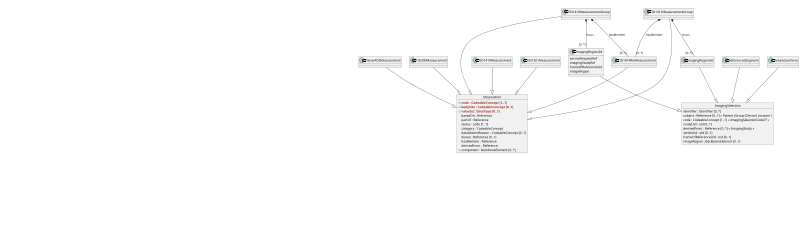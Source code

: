 @startuml DICOM-SR
'https://plantuml.com/object-diagram

scale 800 width
hide @unlinked

'left to right direction

object Bundle {
'    identifier : Identifier [0..1]
'    type : code [1..1] « BundleType! »
'    timestamp : instant [0..1]
'    total : unsignedInt [0..1]
'    signature : Signature [0..1]
    + entry : BackboneElement [0..*]
}

object Entry {
    fullUrl : uri [0..1]
    + resource : Resource [0..1]
}

'Bundle *--"0..*" Entry : entry

object Patient {
}

object Composition {
'    url : uri [0..1]
'    identifier : Identifier [0..1]
'    version : string [0..1]
    +status : code [1..1] « CompositionStatus! »
    +type : CodeableConcept [1..1] « FHIRDocumentTypeCodes? »
'    category : CodeableConcept [0..*] « ReferencedItemCategoryValueSet?? »
'    subject : Reference [0..1] « Any »
'    encounter : Reference [0..1] « Encounter »
    +date : dateTime [1..1]
'    useContext : UsageContext [0..*]
'    author : Reference [1..*] « Practitioner|PractitionerRole|Device|
'    Patient|RelatedPerson|Organization »
'    name : string [0..1]
    +title : string [1..1]
'    note : Annotation [0..*]
'    confidentiality : code [0..1] « Confidentiality! »
'    custodian : Reference [0..1] « Organization »
'    relatesTo : RelatedArtifact [0..*]
}

object Section {
    title : string [0..1]
    code : CodeableConcept [0..1] « DocumentSectionCodes?? »
'    author : Reference [0..*] « Practitioner|PractitionerRole|Device|
'    Patient|RelatedPerson|Organization »
'    focus : Reference [0..1] « Any »
'    text : Narrative [0..1]
'    mode : code [0..1] « ListMode! »
'    orderedBy : CodeableConcept [0..1] « ListOrderCodes? »
    entry : Reference [0..*] « Any »
'    emptyReason : CodeableConcept [0..1] « ListEmptyReasons? »
}

'Composition *--"0..*" Section : section
'Section *--"0..*" Section : section
'Section *--"0..*" Observation : entry???

object Organization {
}

object ImagingStudy {
    identifier : Identifier [0..*]
    status : code [1..1] « ImagingStudyStatus! »
'    modality : CodeableConcept [0..*] « ImagingModality+ »
    subject : Reference [1..1] « Patient|Device|Group »
'    encounter : Reference [0..1] « Encounter »
    started : dateTime [0..1]
'    basedOn : Reference [0..*] « CarePlan|ServiceRequest|Appointment|
'    AppointmentResponse|Task »
'    referrer : Reference [0..1] « Practitioner|PractitionerRole »
'    interpreter : Reference [0..*] « Practitioner|PractitionerRole »
'    endpoint : Reference [0..*] « Endpoint »
    numberOfSeries : unsignedInt [0..1]
    numberOfInstances : unsignedInt [0..1]
'    procedure : DataType [0..*] « Procedure; ImagingProcedureCode? »
'    location : Reference [0..1] « Location »
'    reason : DataType [0..*] « Condition|Observation|DiagnosticReport|
'    DocumentReference; ProcedureReasonCodes?? »
'    note : Annotation [0..*]
'    description : string [0..1]
    +series : BackboneElement [0..*]
}

object Binary{
    contentType
    data
}

object Series{
    uid : id [1..1]
    number : unsignedInt [0..1]
    modality : CodeableConcept [1..1] « ImagingModality+ »
    description : string [0..1]
    numberOfInstances : unsignedInt [0..1]
'    endpoint : Reference [0..*] « Endpoint »
    bodySite : DataType [0..1] « BodyStructure; SNOMEDCTBodyStructures?? »
'    laterality : CodeableConcept [0..1] « Laterality?? »
'    specimen : Reference [0..*] « Specimen »
'    started : dateTime [0..1]
    +instance : BackboneElement [0..*]
}

'Entry *--"0..*" Patient : resource
'Entry *--"0..*" Composition : resource
'Entry *--"0..*" Organization : resource
'Entry *--"0..*" ImagingStudy : resource
'Entry *--"0..*" DiagnosticReport : resource
'Entry *--"0..*" Binary : resource

'ImagingStudy *--"0..*" Series : series
'Series *--"0..1" BodySite : bodySite

object Instance {
    uid : id [1..1]
    number : unsignedInt [1..1]
    sopClass : code [1..1] « SOPClass! »
}
'Series *--"0..*" Instance : instance

object DiagnosticReport {
'    identifier : Identifier
'    basedOn : Reference
'    status : code [1..1]
'    category : CodeableConcept
  + <b><color brown>code : CodeableConcept [1..1]</color></b> <color #eee>X1</color>
'    subject : Reference [0..1]
'    encounter : Reference [0..1]
'    effective[x] : DataType [0..1]
'    issued : instant [0..1]
'    performer : Reference
'    resultsInterpreter : Reference
'    specimen : Reference
  + <b><color brown>result : Reference</color></b>
'    note : Annotation
    imagingStudy : Reference
'    composition : Reference [0..1]
'    conclusion : string [0..1]
'    conclusionCode : CodeableConcept
'    presentedForm : Attachment
'    Media
'    comment : string [0..1]
'    link : Reference [1..1]
}
'note bottom
'  for highly structured report,
'    otherwise, use composition
'end note

'DiagnosticReport::basedOn -- Procedure
'DiagnosticReport::result o--- "[1..*]" Observation : result


object Observation{
'    identifier : Identifier
  +  <b><color brown>code : CodeableConcept [1..1]</color></b> <color #eee>X1</color>
  +  <b><color brown>bodySite : CodeableConcept [0..1]</color></b>
  +  <b><color brown>value[x] : DataType [0..1]</color></b>
'    instantiates[x] : DataType [0..1]
    basedOn : Reference
    partOf : Reference
    status : code [1..1]
    category : CodeableConcept
'    subject : Reference [0..1]
'    focus : Reference
'    encounter : Reference [0..1]
'    effective[x] : DataType [0..1]
'    issued : instant [0..1]
'    performer : Reference
    dataAbsentReason : CodeableConcept [0..1]
'    interpretation : CodeableConcept
'    note : Annotation
'    method : CodeableConcept [0..1]
'    specimen : Reference [0..1]
    device : Reference [0..1]
    hasMember : Reference
    derivedFrom : Reference
'    ReferenceRange
'    low : Quantity(SimpleQuantity) [0..1]
'    high : Quantity(SimpleQuantity) [0..1]
'    type : CodeableConcept [0..1]
'    appliesTo : CodeableConcept
'    age : Range [0..1]
'    text : string [0..1]
     +component : BackboneElement [0..*]
}

object BodySite {

}

'note bottom
'  The BodyStructure resource is
'  an immature resource with an
'  FMM level of 1
'end note

object Component1 {
    code = $sct#386139002	"Stenotic"
    valueCodeableConcept = $phy#1000	"轻度狭窄"
}

object Component2 {
  * code = $sct#386138005	"Stented"
  * valueCodeableConcept = $phy#1001	"无"
}

object Component3 {
  * code = $sct#237897009	"Calcified" //"钙化斑块"
  * valueCodeableConcept = $phy#1010	"有"
}

object Component4 {
  * code = $phy#1020	"混合斑块"
  * valueCodeableConcept = $phy#1010	"有"
}

object ValueSet {
    code : $sct#251015000 "Coronary artery finding"
}

<> d1

object ValueSet2{
    bodySite: $sct#67734004 "Upper Trunk Structure"
}

'Observation --> ImagingSelection: basedOn
'Observation::X1 "1" ---> "1" ValueSet::code
'Observation::bodySite ---> ValueSet2
'Observation::component --> d1 : component
'd1 --> Component1
'd1 --> Component2
'd1 --> Component3
'd1 --> Component4

object ImagingSelection {
    identifier : Identifier [0..*]
    subject : Reference [0..1] « Patient|Group|Device|Location|
'    Organization|Procedure|Practitioner|Medication|Substance|
'    Specimen »
'    issued : instant [0..1]
'    basedOn : Reference [0..*] « CarePlan|ServiceRequest|Appointment|
'    AppointmentResponse|Task »
'    category : CodeableConcept [0..*] « ImagingSelectionCode?? »
    code : CodeableConcept [1..1] « ImagingSelectionCode?? »
    studyUid : oid [0..1]
    derivedFrom : Reference [0..*] « ImagingStudy »
'    endpoint : Reference [0..*] « Endpoint »
    seriesUid : oid [0..1]
    frameOfReferenceUid : oid [0..1]
'    bodySite : DataType [0..1] « BodyStructure; SNOMEDCTBodyStructures?? »
    imageRegion : BackboneElement [0..1]
}

object ImageRegion{
    +regionType : code [1..1] « ImagingSelectionGraphicType! »
    +coordinateType : code [1..1] « ImagingSelectionCoordinateType! »
    +coordinate : decimal [1..*]
}

'ImagingSelection *--"[0..1]" ImageRegion : imageRegion
'ImagingSelection *--"[0..*]" ImagingStudy : derivedFrom

class ImagingRegion2d{
    serviceRequestRef
    imagingStudyRef
    frameOfReferenceUid
    imageRegion
}

class TID1410Measurement{
    basedOn[serviceRequestRef]
    partOf[imagingStudyRef]
    focus[bodyStructure]
    focus[imageRegion2d]
    focus[imageRegion3d]
    focus[sourceImageForSegmentation]
    hasMember[roiMeasurement]
}

ImagingRegion2d --|> ImagingSelection
ImagingRegion3d --|> ImagingSelection

PlanarROIMeasurement --|> Observation
ReferencedSegment --|> ImagingSelection
TID300Measurement --|> Observation
TID1410MeasurementGroup --|> Observation
TID1411MeasurementGroup --|> Observation
TID1419Measurement --|> Observation
TID1501Measurement --|> Observation
TID1419RoiMeasurement --|> Observation
VolumeSurfacve --|> ImagingSelection

TID1410MeasurementGroup *--"[0..*]" TID1419RoiMeasurement : hasMember
TID1411MeasurementGroup *--"[0..*]" TID1419RoiMeasurement : hasMember

TID1410MeasurementGroup *--"[0..*]" ImagingRegion2d : focus
TID1411MeasurementGroup *--"[0..*]" ImagingRegion3d : focus


@enduml
